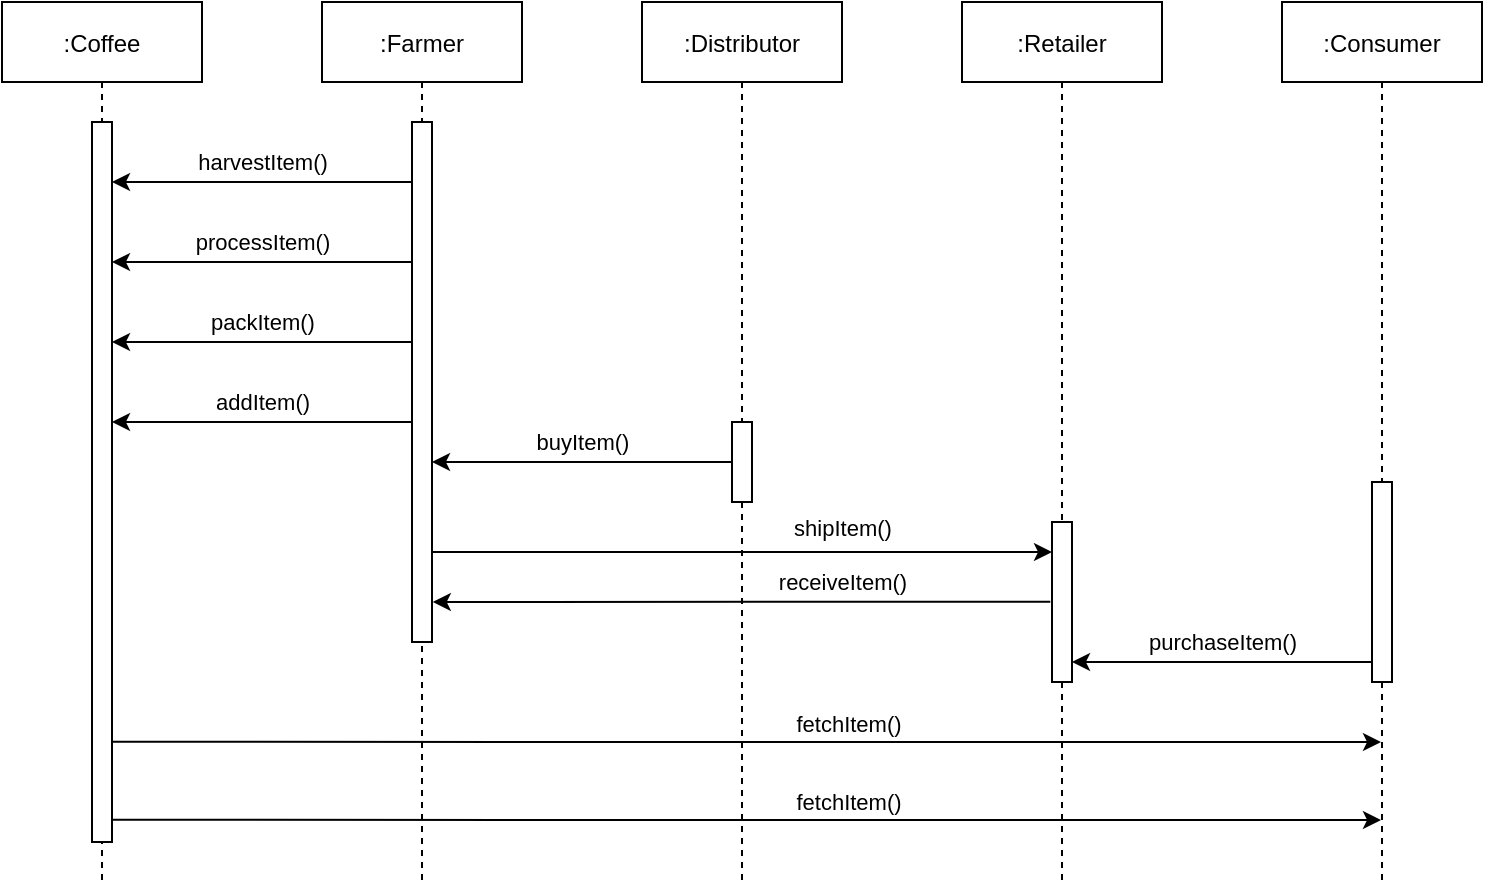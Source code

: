<mxfile version="13.6.6" type="github">
  <diagram id="kgpKYQtTHZ0yAKxKKP6v" name="Page-1">
    <mxGraphModel dx="748" dy="523" grid="1" gridSize="10" guides="1" tooltips="1" connect="1" arrows="1" fold="1" page="1" pageScale="1" pageWidth="850" pageHeight="1100" math="0" shadow="0">
      <root>
        <mxCell id="0" />
        <mxCell id="1" parent="0" />
        <mxCell id="3nuBFxr9cyL0pnOWT2aG-1" value=":Coffee" style="shape=umlLifeline;perimeter=lifelinePerimeter;container=1;collapsible=0;recursiveResize=0;rounded=0;shadow=0;strokeWidth=1;" parent="1" vertex="1">
          <mxGeometry x="40" y="80" width="100" height="440" as="geometry" />
        </mxCell>
        <mxCell id="3nuBFxr9cyL0pnOWT2aG-2" value="" style="points=[];perimeter=orthogonalPerimeter;rounded=0;shadow=0;strokeWidth=1;" parent="3nuBFxr9cyL0pnOWT2aG-1" vertex="1">
          <mxGeometry x="45" y="60" width="10" height="360" as="geometry" />
        </mxCell>
        <mxCell id="3nuBFxr9cyL0pnOWT2aG-5" value=":Farmer" style="shape=umlLifeline;perimeter=lifelinePerimeter;container=1;collapsible=0;recursiveResize=0;rounded=0;shadow=0;strokeWidth=1;" parent="1" vertex="1">
          <mxGeometry x="200" y="80" width="100" height="440" as="geometry" />
        </mxCell>
        <mxCell id="3nuBFxr9cyL0pnOWT2aG-6" value="" style="points=[];perimeter=orthogonalPerimeter;rounded=0;shadow=0;strokeWidth=1;" parent="3nuBFxr9cyL0pnOWT2aG-5" vertex="1">
          <mxGeometry x="45" y="60" width="10" height="260" as="geometry" />
        </mxCell>
        <mxCell id="5eM1XAG4PZ0llNXE3zGj-1" value=":Distributor" style="shape=umlLifeline;perimeter=lifelinePerimeter;container=1;collapsible=0;recursiveResize=0;rounded=0;shadow=0;strokeWidth=1;" vertex="1" parent="1">
          <mxGeometry x="360" y="80" width="100" height="440" as="geometry" />
        </mxCell>
        <mxCell id="5eM1XAG4PZ0llNXE3zGj-2" value="" style="points=[];perimeter=orthogonalPerimeter;rounded=0;shadow=0;strokeWidth=1;" vertex="1" parent="5eM1XAG4PZ0llNXE3zGj-1">
          <mxGeometry x="45" y="210" width="10" height="40" as="geometry" />
        </mxCell>
        <mxCell id="5eM1XAG4PZ0llNXE3zGj-3" value=":Retailer" style="shape=umlLifeline;perimeter=lifelinePerimeter;container=1;collapsible=0;recursiveResize=0;rounded=0;shadow=0;strokeWidth=1;" vertex="1" parent="1">
          <mxGeometry x="520" y="80" width="100" height="440" as="geometry" />
        </mxCell>
        <mxCell id="5eM1XAG4PZ0llNXE3zGj-4" value="" style="points=[];perimeter=orthogonalPerimeter;rounded=0;shadow=0;strokeWidth=1;" vertex="1" parent="5eM1XAG4PZ0llNXE3zGj-3">
          <mxGeometry x="45" y="260" width="10" height="80" as="geometry" />
        </mxCell>
        <mxCell id="5eM1XAG4PZ0llNXE3zGj-5" value=":Consumer" style="shape=umlLifeline;perimeter=lifelinePerimeter;container=1;collapsible=0;recursiveResize=0;rounded=0;shadow=0;strokeWidth=1;" vertex="1" parent="1">
          <mxGeometry x="680" y="80" width="100" height="440" as="geometry" />
        </mxCell>
        <mxCell id="5eM1XAG4PZ0llNXE3zGj-6" value="" style="points=[];perimeter=orthogonalPerimeter;rounded=0;shadow=0;strokeWidth=1;" vertex="1" parent="5eM1XAG4PZ0llNXE3zGj-5">
          <mxGeometry x="45" y="240" width="10" height="100" as="geometry" />
        </mxCell>
        <mxCell id="5eM1XAG4PZ0llNXE3zGj-7" value="" style="endArrow=classic;html=1;" edge="1" parent="1">
          <mxGeometry width="50" height="50" relative="1" as="geometry">
            <mxPoint x="245" y="170" as="sourcePoint" />
            <mxPoint x="95" y="170" as="targetPoint" />
            <Array as="points">
              <mxPoint x="170" y="170" />
            </Array>
          </mxGeometry>
        </mxCell>
        <mxCell id="5eM1XAG4PZ0llNXE3zGj-8" value="harvestItem()" style="edgeLabel;html=1;align=center;verticalAlign=middle;resizable=0;points=[];" vertex="1" connectable="0" parent="5eM1XAG4PZ0llNXE3zGj-7">
          <mxGeometry x="0.125" y="1" relative="1" as="geometry">
            <mxPoint x="9.4" y="-11" as="offset" />
          </mxGeometry>
        </mxCell>
        <mxCell id="5eM1XAG4PZ0llNXE3zGj-9" value="" style="endArrow=classic;html=1;" edge="1" parent="1">
          <mxGeometry width="50" height="50" relative="1" as="geometry">
            <mxPoint x="245" y="210" as="sourcePoint" />
            <mxPoint x="95" y="210" as="targetPoint" />
            <Array as="points">
              <mxPoint x="170" y="210" />
            </Array>
          </mxGeometry>
        </mxCell>
        <mxCell id="5eM1XAG4PZ0llNXE3zGj-10" value="processItem()" style="edgeLabel;html=1;align=center;verticalAlign=middle;resizable=0;points=[];" vertex="1" connectable="0" parent="5eM1XAG4PZ0llNXE3zGj-9">
          <mxGeometry x="0.125" y="1" relative="1" as="geometry">
            <mxPoint x="9.4" y="-11" as="offset" />
          </mxGeometry>
        </mxCell>
        <mxCell id="5eM1XAG4PZ0llNXE3zGj-11" value="" style="endArrow=classic;html=1;" edge="1" parent="1">
          <mxGeometry width="50" height="50" relative="1" as="geometry">
            <mxPoint x="245" y="250" as="sourcePoint" />
            <mxPoint x="95" y="250" as="targetPoint" />
            <Array as="points">
              <mxPoint x="170" y="250" />
            </Array>
          </mxGeometry>
        </mxCell>
        <mxCell id="5eM1XAG4PZ0llNXE3zGj-12" value="packItem()" style="edgeLabel;html=1;align=center;verticalAlign=middle;resizable=0;points=[];" vertex="1" connectable="0" parent="5eM1XAG4PZ0llNXE3zGj-11">
          <mxGeometry x="0.125" y="1" relative="1" as="geometry">
            <mxPoint x="9.4" y="-11" as="offset" />
          </mxGeometry>
        </mxCell>
        <mxCell id="5eM1XAG4PZ0llNXE3zGj-13" value="" style="endArrow=classic;html=1;" edge="1" parent="1">
          <mxGeometry width="50" height="50" relative="1" as="geometry">
            <mxPoint x="245" y="290" as="sourcePoint" />
            <mxPoint x="95" y="290" as="targetPoint" />
            <Array as="points">
              <mxPoint x="170" y="290" />
            </Array>
          </mxGeometry>
        </mxCell>
        <mxCell id="5eM1XAG4PZ0llNXE3zGj-14" value="addItem()" style="edgeLabel;html=1;align=center;verticalAlign=middle;resizable=0;points=[];" vertex="1" connectable="0" parent="5eM1XAG4PZ0llNXE3zGj-13">
          <mxGeometry x="0.125" y="1" relative="1" as="geometry">
            <mxPoint x="9.4" y="-11" as="offset" />
          </mxGeometry>
        </mxCell>
        <mxCell id="5eM1XAG4PZ0llNXE3zGj-15" value="" style="endArrow=classic;html=1;" edge="1" parent="1">
          <mxGeometry width="50" height="50" relative="1" as="geometry">
            <mxPoint x="405" y="310" as="sourcePoint" />
            <mxPoint x="255" y="310" as="targetPoint" />
            <Array as="points">
              <mxPoint x="330" y="310" />
            </Array>
          </mxGeometry>
        </mxCell>
        <mxCell id="5eM1XAG4PZ0llNXE3zGj-16" value="buyItem()" style="edgeLabel;html=1;align=center;verticalAlign=middle;resizable=0;points=[];" vertex="1" connectable="0" parent="5eM1XAG4PZ0llNXE3zGj-15">
          <mxGeometry x="0.125" y="1" relative="1" as="geometry">
            <mxPoint x="9.4" y="-11" as="offset" />
          </mxGeometry>
        </mxCell>
        <mxCell id="5eM1XAG4PZ0llNXE3zGj-19" value="" style="endArrow=classic;html=1;" edge="1" parent="1">
          <mxGeometry width="50" height="50" relative="1" as="geometry">
            <mxPoint x="420" y="355" as="sourcePoint" />
            <mxPoint x="565" y="355" as="targetPoint" />
            <Array as="points">
              <mxPoint x="250" y="355" />
            </Array>
          </mxGeometry>
        </mxCell>
        <mxCell id="5eM1XAG4PZ0llNXE3zGj-20" value="shipItem()" style="edgeLabel;html=1;align=center;verticalAlign=middle;resizable=0;points=[];" vertex="1" connectable="0" parent="5eM1XAG4PZ0llNXE3zGj-19">
          <mxGeometry x="0.125" y="1" relative="1" as="geometry">
            <mxPoint x="107.21" y="-11" as="offset" />
          </mxGeometry>
        </mxCell>
        <mxCell id="5eM1XAG4PZ0llNXE3zGj-21" value="" style="endArrow=classic;html=1;entryX=1.04;entryY=0.923;entryDx=0;entryDy=0;entryPerimeter=0;exitX=-0.084;exitY=0.498;exitDx=0;exitDy=0;exitPerimeter=0;" edge="1" parent="1" source="5eM1XAG4PZ0llNXE3zGj-4" target="3nuBFxr9cyL0pnOWT2aG-6">
          <mxGeometry width="50" height="50" relative="1" as="geometry">
            <mxPoint x="560" y="380" as="sourcePoint" />
            <mxPoint x="260" y="380" as="targetPoint" />
            <Array as="points">
              <mxPoint x="300" y="380" />
            </Array>
          </mxGeometry>
        </mxCell>
        <mxCell id="5eM1XAG4PZ0llNXE3zGj-22" value="receiveItem()" style="edgeLabel;html=1;align=center;verticalAlign=middle;resizable=0;points=[];" vertex="1" connectable="0" parent="5eM1XAG4PZ0llNXE3zGj-21">
          <mxGeometry x="0.125" y="1" relative="1" as="geometry">
            <mxPoint x="69.35" y="-10.95" as="offset" />
          </mxGeometry>
        </mxCell>
        <mxCell id="5eM1XAG4PZ0llNXE3zGj-24" value="" style="endArrow=classic;html=1;" edge="1" parent="1">
          <mxGeometry width="50" height="50" relative="1" as="geometry">
            <mxPoint x="725" y="410" as="sourcePoint" />
            <mxPoint x="575" y="410" as="targetPoint" />
            <Array as="points">
              <mxPoint x="650" y="410" />
            </Array>
          </mxGeometry>
        </mxCell>
        <mxCell id="5eM1XAG4PZ0llNXE3zGj-25" value="purchaseItem()" style="edgeLabel;html=1;align=center;verticalAlign=middle;resizable=0;points=[];" vertex="1" connectable="0" parent="5eM1XAG4PZ0llNXE3zGj-24">
          <mxGeometry x="0.125" y="1" relative="1" as="geometry">
            <mxPoint x="9.4" y="-11" as="offset" />
          </mxGeometry>
        </mxCell>
        <mxCell id="5eM1XAG4PZ0llNXE3zGj-26" value="" style="endArrow=classic;html=1;exitX=0.997;exitY=0.938;exitDx=0;exitDy=0;exitPerimeter=0;" edge="1" parent="1">
          <mxGeometry width="50" height="50" relative="1" as="geometry">
            <mxPoint x="94.97" y="449.92" as="sourcePoint" />
            <mxPoint x="729.5" y="450" as="targetPoint" />
            <Array as="points">
              <mxPoint x="560" y="450" />
            </Array>
          </mxGeometry>
        </mxCell>
        <mxCell id="5eM1XAG4PZ0llNXE3zGj-27" value="fetchItem()" style="edgeLabel;html=1;align=center;verticalAlign=middle;resizable=0;points=[];" vertex="1" connectable="0" parent="5eM1XAG4PZ0llNXE3zGj-26">
          <mxGeometry x="0.258" y="-1" relative="1" as="geometry">
            <mxPoint x="-30.97" y="-9.99" as="offset" />
          </mxGeometry>
        </mxCell>
        <mxCell id="5eM1XAG4PZ0llNXE3zGj-28" value="" style="endArrow=classic;html=1;exitX=0.997;exitY=0.938;exitDx=0;exitDy=0;exitPerimeter=0;" edge="1" parent="1">
          <mxGeometry width="50" height="50" relative="1" as="geometry">
            <mxPoint x="94.97" y="488.92" as="sourcePoint" />
            <mxPoint x="729.5" y="489" as="targetPoint" />
            <Array as="points">
              <mxPoint x="560" y="489" />
            </Array>
          </mxGeometry>
        </mxCell>
        <mxCell id="5eM1XAG4PZ0llNXE3zGj-29" value="fetchItem()" style="edgeLabel;html=1;align=center;verticalAlign=middle;resizable=0;points=[];" vertex="1" connectable="0" parent="5eM1XAG4PZ0llNXE3zGj-28">
          <mxGeometry x="0.258" y="-1" relative="1" as="geometry">
            <mxPoint x="-30.97" y="-9.99" as="offset" />
          </mxGeometry>
        </mxCell>
      </root>
    </mxGraphModel>
  </diagram>
</mxfile>

